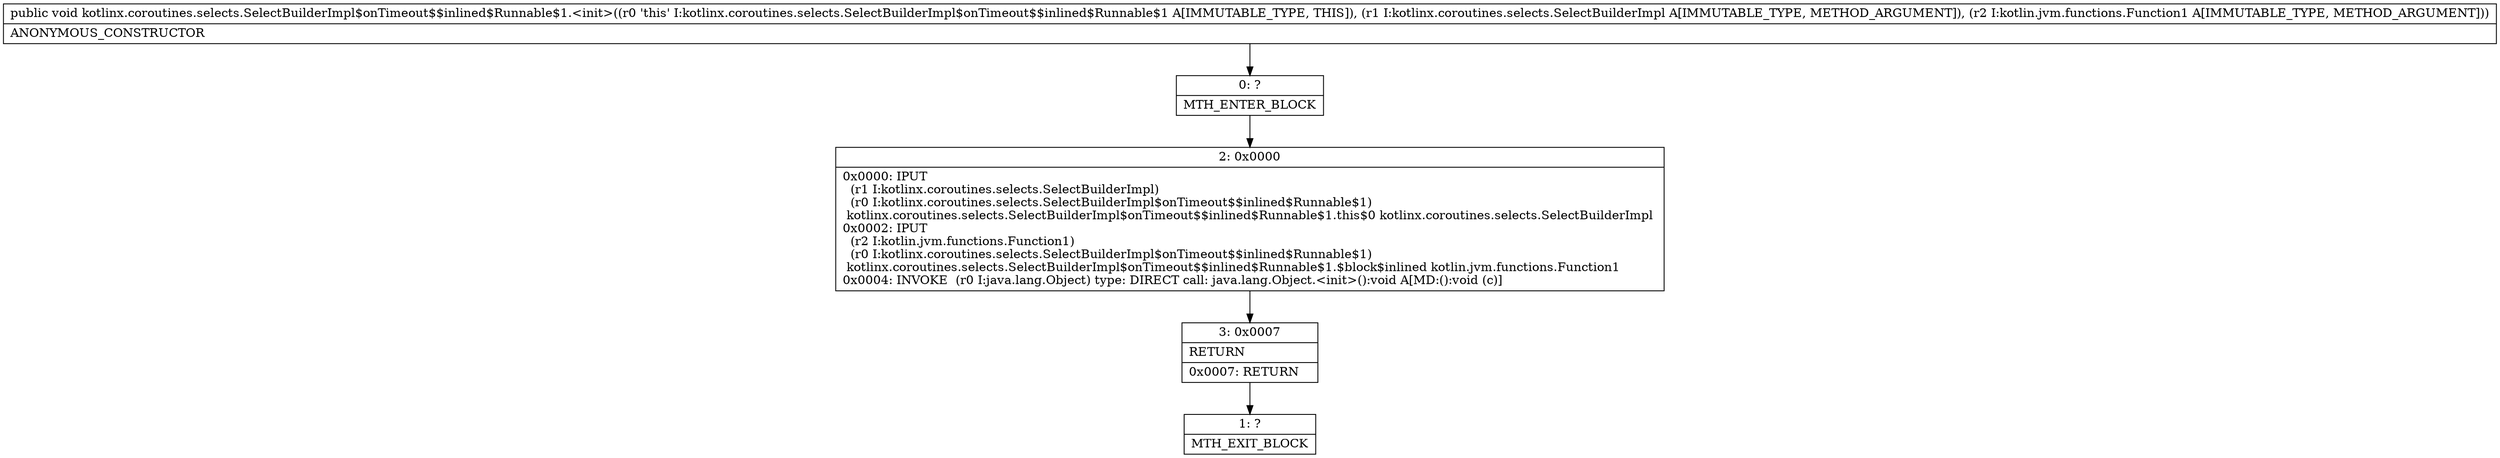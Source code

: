 digraph "CFG forkotlinx.coroutines.selects.SelectBuilderImpl$onTimeout$$inlined$Runnable$1.\<init\>(Lkotlinx\/coroutines\/selects\/SelectBuilderImpl;Lkotlin\/jvm\/functions\/Function1;)V" {
Node_0 [shape=record,label="{0\:\ ?|MTH_ENTER_BLOCK\l}"];
Node_2 [shape=record,label="{2\:\ 0x0000|0x0000: IPUT  \l  (r1 I:kotlinx.coroutines.selects.SelectBuilderImpl)\l  (r0 I:kotlinx.coroutines.selects.SelectBuilderImpl$onTimeout$$inlined$Runnable$1)\l kotlinx.coroutines.selects.SelectBuilderImpl$onTimeout$$inlined$Runnable$1.this$0 kotlinx.coroutines.selects.SelectBuilderImpl \l0x0002: IPUT  \l  (r2 I:kotlin.jvm.functions.Function1)\l  (r0 I:kotlinx.coroutines.selects.SelectBuilderImpl$onTimeout$$inlined$Runnable$1)\l kotlinx.coroutines.selects.SelectBuilderImpl$onTimeout$$inlined$Runnable$1.$block$inlined kotlin.jvm.functions.Function1 \l0x0004: INVOKE  (r0 I:java.lang.Object) type: DIRECT call: java.lang.Object.\<init\>():void A[MD:():void (c)]\l}"];
Node_3 [shape=record,label="{3\:\ 0x0007|RETURN\l|0x0007: RETURN   \l}"];
Node_1 [shape=record,label="{1\:\ ?|MTH_EXIT_BLOCK\l}"];
MethodNode[shape=record,label="{public void kotlinx.coroutines.selects.SelectBuilderImpl$onTimeout$$inlined$Runnable$1.\<init\>((r0 'this' I:kotlinx.coroutines.selects.SelectBuilderImpl$onTimeout$$inlined$Runnable$1 A[IMMUTABLE_TYPE, THIS]), (r1 I:kotlinx.coroutines.selects.SelectBuilderImpl A[IMMUTABLE_TYPE, METHOD_ARGUMENT]), (r2 I:kotlin.jvm.functions.Function1 A[IMMUTABLE_TYPE, METHOD_ARGUMENT]))  | ANONYMOUS_CONSTRUCTOR\l}"];
MethodNode -> Node_0;Node_0 -> Node_2;
Node_2 -> Node_3;
Node_3 -> Node_1;
}

